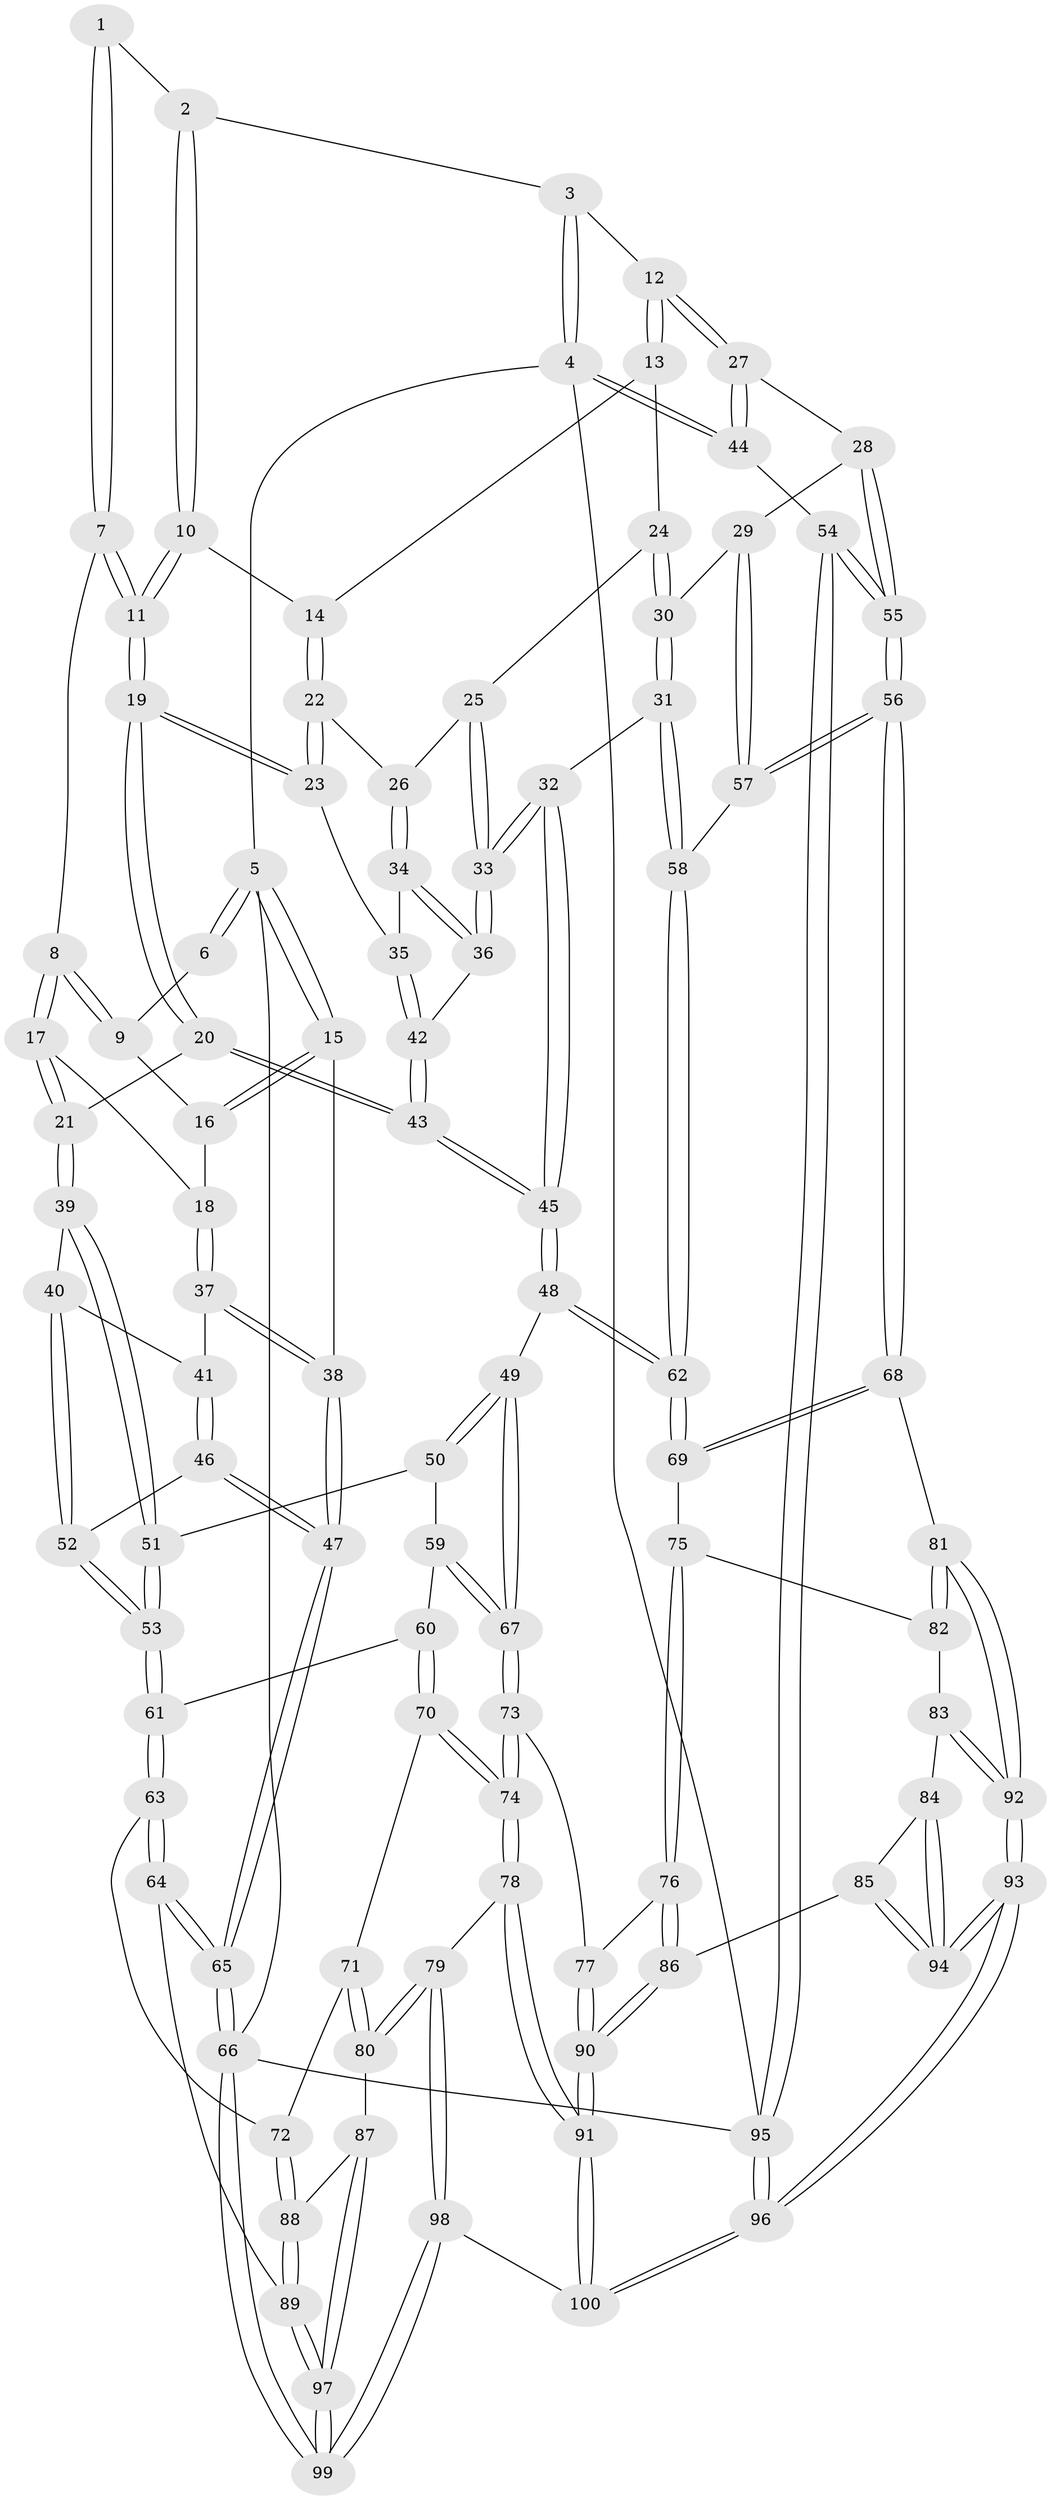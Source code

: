 // Generated by graph-tools (version 1.1) at 2025/03/03/09/25 03:03:22]
// undirected, 100 vertices, 247 edges
graph export_dot {
graph [start="1"]
  node [color=gray90,style=filled];
  1 [pos="+0.2806278158835636+0"];
  2 [pos="+0.6069803907214403+0"];
  3 [pos="+0.6986946099953323+0"];
  4 [pos="+1+0"];
  5 [pos="+0+0"];
  6 [pos="+0.17948737364668366+0"];
  7 [pos="+0.28284187822324436+0.09906074107797774"];
  8 [pos="+0.23667107807891932+0.11115826953585616"];
  9 [pos="+0.14500793163897124+0.07661507029596157"];
  10 [pos="+0.5766479603990442+0.03345552767680422"];
  11 [pos="+0.31601913668572423+0.1263446777947815"];
  12 [pos="+0.8287642029577378+0.2013916309829097"];
  13 [pos="+0.621142997116617+0.12611037366608518"];
  14 [pos="+0.5970635910344041+0.09330509459951822"];
  15 [pos="+0+0"];
  16 [pos="+0.0061153590965709525+0.05471583176077451"];
  17 [pos="+0.13838300873514436+0.21728465597317928"];
  18 [pos="+0.09122602553506137+0.2257587107657709"];
  19 [pos="+0.35069107622239515+0.24150841960082245"];
  20 [pos="+0.3271369103860115+0.3089548023703627"];
  21 [pos="+0.2537944912598406+0.33811994666990863"];
  22 [pos="+0.4514296841930368+0.22721171187261566"];
  23 [pos="+0.42859873604181314+0.23849449262004693"];
  24 [pos="+0.6107523625025034+0.18066500387143808"];
  25 [pos="+0.600427825969007+0.20814822749679815"];
  26 [pos="+0.5530431816690771+0.2637825399859318"];
  27 [pos="+0.8804570199074099+0.23413951486973225"];
  28 [pos="+0.8231137401045674+0.3540638307397108"];
  29 [pos="+0.8172386599679938+0.3574031234579433"];
  30 [pos="+0.7319585802931121+0.3894588952310193"];
  31 [pos="+0.6704830795706263+0.4223030302622036"];
  32 [pos="+0.6504431068704518+0.41660808866007043"];
  33 [pos="+0.6499140367428738+0.4156610369935651"];
  34 [pos="+0.5462165625276361+0.2851689067543844"];
  35 [pos="+0.5009963333242535+0.3085295953575561"];
  36 [pos="+0.5864804288694205+0.34426897761261704"];
  37 [pos="+0.06256697146084418+0.2645967517380778"];
  38 [pos="+0+0.3222276256364422"];
  39 [pos="+0.19319883512429467+0.40628303658091314"];
  40 [pos="+0.16125951853226383+0.39393176298168986"];
  41 [pos="+0.10292831624025171+0.36058594911643715"];
  42 [pos="+0.4967394911720791+0.3296940948820323"];
  43 [pos="+0.4481945355090184+0.4595834527405619"];
  44 [pos="+1+0.04270462641783998"];
  45 [pos="+0.4483817333909964+0.46003577711126004"];
  46 [pos="+0+0.4612427598228881"];
  47 [pos="+0+0.46508031991772397"];
  48 [pos="+0.41696779812313056+0.5525564779587178"];
  49 [pos="+0.4158811258101189+0.5536628339615856"];
  50 [pos="+0.21004728426040045+0.4606296126505416"];
  51 [pos="+0.19616260473342323+0.44708371668252767"];
  52 [pos="+0.00937857750245452+0.4855563440289015"];
  53 [pos="+0.10949099401919114+0.5349075125553928"];
  54 [pos="+1+0.7047378143019023"];
  55 [pos="+1+0.6927832772387921"];
  56 [pos="+1+0.6971287127131882"];
  57 [pos="+0.7974870264563544+0.5744917599519511"];
  58 [pos="+0.6787640711833467+0.5749356262770602"];
  59 [pos="+0.23142798575952842+0.6095348548049109"];
  60 [pos="+0.21966067428556374+0.6178954036751176"];
  61 [pos="+0.11447207374297794+0.5965508813323576"];
  62 [pos="+0.6521984746379984+0.6294409603355411"];
  63 [pos="+0.02390406138121903+0.7225660056913471"];
  64 [pos="+0+0.7540904831656974"];
  65 [pos="+0+0.7534546715403029"];
  66 [pos="+0+1"];
  67 [pos="+0.400571208275627+0.5895303951833499"];
  68 [pos="+0.9360498119412464+0.7349024762187976"];
  69 [pos="+0.6570594016282142+0.6631849143205417"];
  70 [pos="+0.21823858756340808+0.7050398282394553"];
  71 [pos="+0.18438706605215419+0.7262612930096177"];
  72 [pos="+0.05600148990044051+0.7381344860266821"];
  73 [pos="+0.4020197919752773+0.742918263757442"];
  74 [pos="+0.37655775553293425+0.7627215750093052"];
  75 [pos="+0.6234281250001446+0.7451368156722786"];
  76 [pos="+0.5690815652813823+0.7758604355773181"];
  77 [pos="+0.41531134942497383+0.7481599974870138"];
  78 [pos="+0.3592955609497162+0.7925074235077922"];
  79 [pos="+0.2881308090182067+0.8609354391246985"];
  80 [pos="+0.23633129531908467+0.8514146967485655"];
  81 [pos="+0.8679895200821821+0.7897923420364462"];
  82 [pos="+0.6471252632345169+0.7656720637429325"];
  83 [pos="+0.7004028145733849+0.8438941947920391"];
  84 [pos="+0.694964821474695+0.8718171156787378"];
  85 [pos="+0.6117389517209063+0.9126850018623303"];
  86 [pos="+0.5723016918371012+0.9113352171084231"];
  87 [pos="+0.159295597086546+0.8645206169914226"];
  88 [pos="+0.13057667124345865+0.8401636833450885"];
  89 [pos="+0.04541797646297639+0.9119317974994746"];
  90 [pos="+0.5182268934280504+0.9951813961337199"];
  91 [pos="+0.48947446586285026+1"];
  92 [pos="+0.827029167640515+0.8389688482063095"];
  93 [pos="+0.7784344674935302+1"];
  94 [pos="+0.7467349968861536+0.9906293895046492"];
  95 [pos="+1+1"];
  96 [pos="+0.838502773312883+1"];
  97 [pos="+0.12198673099424566+0.9999270247188772"];
  98 [pos="+0.3043586738608765+1"];
  99 [pos="+0.15808512094563867+1"];
  100 [pos="+0.4706615844283897+1"];
  1 -- 2;
  1 -- 7;
  1 -- 7;
  2 -- 3;
  2 -- 10;
  2 -- 10;
  3 -- 4;
  3 -- 4;
  3 -- 12;
  4 -- 5;
  4 -- 44;
  4 -- 44;
  4 -- 95;
  5 -- 6;
  5 -- 6;
  5 -- 15;
  5 -- 15;
  5 -- 66;
  6 -- 9;
  7 -- 8;
  7 -- 11;
  7 -- 11;
  8 -- 9;
  8 -- 9;
  8 -- 17;
  8 -- 17;
  9 -- 16;
  10 -- 11;
  10 -- 11;
  10 -- 14;
  11 -- 19;
  11 -- 19;
  12 -- 13;
  12 -- 13;
  12 -- 27;
  12 -- 27;
  13 -- 14;
  13 -- 24;
  14 -- 22;
  14 -- 22;
  15 -- 16;
  15 -- 16;
  15 -- 38;
  16 -- 18;
  17 -- 18;
  17 -- 21;
  17 -- 21;
  18 -- 37;
  18 -- 37;
  19 -- 20;
  19 -- 20;
  19 -- 23;
  19 -- 23;
  20 -- 21;
  20 -- 43;
  20 -- 43;
  21 -- 39;
  21 -- 39;
  22 -- 23;
  22 -- 23;
  22 -- 26;
  23 -- 35;
  24 -- 25;
  24 -- 30;
  24 -- 30;
  25 -- 26;
  25 -- 33;
  25 -- 33;
  26 -- 34;
  26 -- 34;
  27 -- 28;
  27 -- 44;
  27 -- 44;
  28 -- 29;
  28 -- 55;
  28 -- 55;
  29 -- 30;
  29 -- 57;
  29 -- 57;
  30 -- 31;
  30 -- 31;
  31 -- 32;
  31 -- 58;
  31 -- 58;
  32 -- 33;
  32 -- 33;
  32 -- 45;
  32 -- 45;
  33 -- 36;
  33 -- 36;
  34 -- 35;
  34 -- 36;
  34 -- 36;
  35 -- 42;
  35 -- 42;
  36 -- 42;
  37 -- 38;
  37 -- 38;
  37 -- 41;
  38 -- 47;
  38 -- 47;
  39 -- 40;
  39 -- 51;
  39 -- 51;
  40 -- 41;
  40 -- 52;
  40 -- 52;
  41 -- 46;
  41 -- 46;
  42 -- 43;
  42 -- 43;
  43 -- 45;
  43 -- 45;
  44 -- 54;
  45 -- 48;
  45 -- 48;
  46 -- 47;
  46 -- 47;
  46 -- 52;
  47 -- 65;
  47 -- 65;
  48 -- 49;
  48 -- 62;
  48 -- 62;
  49 -- 50;
  49 -- 50;
  49 -- 67;
  49 -- 67;
  50 -- 51;
  50 -- 59;
  51 -- 53;
  51 -- 53;
  52 -- 53;
  52 -- 53;
  53 -- 61;
  53 -- 61;
  54 -- 55;
  54 -- 55;
  54 -- 95;
  54 -- 95;
  55 -- 56;
  55 -- 56;
  56 -- 57;
  56 -- 57;
  56 -- 68;
  56 -- 68;
  57 -- 58;
  58 -- 62;
  58 -- 62;
  59 -- 60;
  59 -- 67;
  59 -- 67;
  60 -- 61;
  60 -- 70;
  60 -- 70;
  61 -- 63;
  61 -- 63;
  62 -- 69;
  62 -- 69;
  63 -- 64;
  63 -- 64;
  63 -- 72;
  64 -- 65;
  64 -- 65;
  64 -- 89;
  65 -- 66;
  65 -- 66;
  66 -- 99;
  66 -- 99;
  66 -- 95;
  67 -- 73;
  67 -- 73;
  68 -- 69;
  68 -- 69;
  68 -- 81;
  69 -- 75;
  70 -- 71;
  70 -- 74;
  70 -- 74;
  71 -- 72;
  71 -- 80;
  71 -- 80;
  72 -- 88;
  72 -- 88;
  73 -- 74;
  73 -- 74;
  73 -- 77;
  74 -- 78;
  74 -- 78;
  75 -- 76;
  75 -- 76;
  75 -- 82;
  76 -- 77;
  76 -- 86;
  76 -- 86;
  77 -- 90;
  77 -- 90;
  78 -- 79;
  78 -- 91;
  78 -- 91;
  79 -- 80;
  79 -- 80;
  79 -- 98;
  79 -- 98;
  80 -- 87;
  81 -- 82;
  81 -- 82;
  81 -- 92;
  81 -- 92;
  82 -- 83;
  83 -- 84;
  83 -- 92;
  83 -- 92;
  84 -- 85;
  84 -- 94;
  84 -- 94;
  85 -- 86;
  85 -- 94;
  85 -- 94;
  86 -- 90;
  86 -- 90;
  87 -- 88;
  87 -- 97;
  87 -- 97;
  88 -- 89;
  88 -- 89;
  89 -- 97;
  89 -- 97;
  90 -- 91;
  90 -- 91;
  91 -- 100;
  91 -- 100;
  92 -- 93;
  92 -- 93;
  93 -- 94;
  93 -- 94;
  93 -- 96;
  93 -- 96;
  95 -- 96;
  95 -- 96;
  96 -- 100;
  96 -- 100;
  97 -- 99;
  97 -- 99;
  98 -- 99;
  98 -- 99;
  98 -- 100;
}
